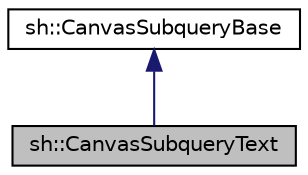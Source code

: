 digraph "sh::CanvasSubqueryText"
{
 // LATEX_PDF_SIZE
  edge [fontname="Helvetica",fontsize="10",labelfontname="Helvetica",labelfontsize="10"];
  node [fontname="Helvetica",fontsize="10",shape=record];
  Node1 [label="sh::CanvasSubqueryText",height=0.2,width=0.4,color="black", fillcolor="grey75", style="filled", fontcolor="black",tooltip=" "];
  Node2 -> Node1 [dir="back",color="midnightblue",fontsize="10",style="solid",fontname="Helvetica"];
  Node2 [label="sh::CanvasSubqueryBase",height=0.2,width=0.4,color="black", fillcolor="white", style="filled",URL="$classsh_1_1_canvas_subquery_base.html",tooltip=" "];
}
